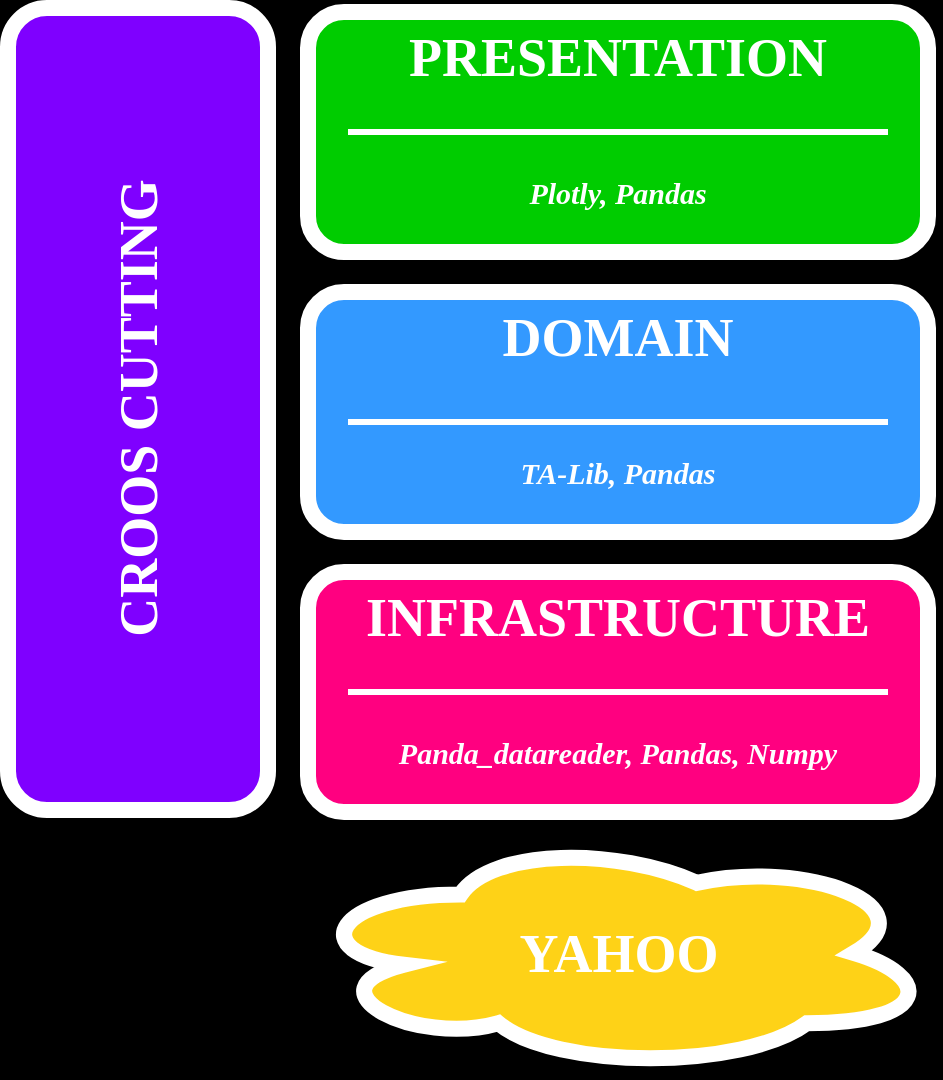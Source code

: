 <mxfile version="13.4.2" type="device"><diagram name="Page-1" id="12e1b939-464a-85fe-373e-61e167be1490"><mxGraphModel dx="1388" dy="779" grid="0" gridSize="10" guides="1" tooltips="1" connect="1" arrows="1" fold="1" page="1" pageScale="1.5" pageWidth="1169" pageHeight="826" background="#000000" math="0" shadow="0"><root><mxCell id="0"/><mxCell id="1" parent="0"/><mxCell id="XjtUbQFSR67jJ96YTwJv-2" value="PRESENTATION" style="whiteSpace=wrap;html=1;rounded=1;shadow=0;strokeWidth=8;fontSize=27;align=center;fillColor=#00CC00;strokeColor=#FFFFFF;fontFamily=Verdana;fontColor=#FFFFFF;verticalAlign=top;fontStyle=1" parent="1" vertex="1"><mxGeometry x="280" y="390" width="310" height="120" as="geometry"/></mxCell><mxCell id="XjtUbQFSR67jJ96YTwJv-4" value="DOMAIN" style="whiteSpace=wrap;html=1;rounded=1;shadow=0;strokeWidth=8;fontSize=27;align=center;fillColor=#3399ff;strokeColor=#FFFFFF;fontFamily=Verdana;fontColor=#FFFFFF;verticalAlign=top;fontStyle=1" parent="1" vertex="1"><mxGeometry x="280" y="530" width="310" height="120" as="geometry"/></mxCell><mxCell id="XjtUbQFSR67jJ96YTwJv-5" value="INFRASTRUCTURE" style="whiteSpace=wrap;html=1;rounded=1;shadow=0;strokeWidth=8;fontSize=27;align=center;fillColor=#FF0080;strokeColor=#FFFFFF;fontFamily=Verdana;fontColor=#FFFFFF;verticalAlign=top;fontStyle=1" parent="1" vertex="1"><mxGeometry x="280" y="670" width="310" height="120" as="geometry"/></mxCell><mxCell id="XjtUbQFSR67jJ96YTwJv-7" value="" style="line;strokeWidth=3;html=1;perimeter=backbonePerimeter;points=[];outlineConnect=0;fillColor=#0000FF;fontFamily=Verdana;fontSize=27;fontColor=#FFFFFF;strokeColor=#FFFFFF;" parent="1" vertex="1"><mxGeometry x="300" y="586" width="270" height="18" as="geometry"/></mxCell><mxCell id="XjtUbQFSR67jJ96YTwJv-10" value="" style="line;strokeWidth=3;html=1;perimeter=backbonePerimeter;points=[];outlineConnect=0;fillColor=#0000FF;fontFamily=Verdana;fontSize=27;fontColor=#FFFFFF;strokeColor=#FFFFFF;" parent="1" vertex="1"><mxGeometry x="300" y="720" width="270" height="20" as="geometry"/></mxCell><mxCell id="XjtUbQFSR67jJ96YTwJv-11" value="Panda_datareader, Pandas, Numpy" style="text;html=1;strokeColor=none;fillColor=none;align=center;verticalAlign=middle;whiteSpace=wrap;rounded=0;fontFamily=Verdana;fontSize=15;fontStyle=3;fontColor=#FFFFFF;" parent="1" vertex="1"><mxGeometry x="300" y="750" width="270" height="20" as="geometry"/></mxCell><mxCell id="XjtUbQFSR67jJ96YTwJv-12" value="" style="line;strokeWidth=3;html=1;perimeter=backbonePerimeter;points=[];outlineConnect=0;fillColor=#0000FF;fontFamily=Verdana;fontSize=27;fontColor=#FFFFFF;strokeColor=#FFFFFF;" parent="1" vertex="1"><mxGeometry x="300" y="440" width="270" height="20" as="geometry"/></mxCell><mxCell id="XjtUbQFSR67jJ96YTwJv-13" value="Plotly, Pandas" style="text;html=1;strokeColor=none;fillColor=none;align=center;verticalAlign=middle;whiteSpace=wrap;rounded=0;fontFamily=Verdana;fontSize=15;fontColor=#FFFFFF;fontStyle=3" parent="1" vertex="1"><mxGeometry x="300" y="470" width="270" height="20" as="geometry"/></mxCell><mxCell id="XjtUbQFSR67jJ96YTwJv-18" value="TA-Lib, Pandas" style="text;html=1;strokeColor=none;fillColor=none;align=center;verticalAlign=middle;whiteSpace=wrap;rounded=0;fontFamily=Verdana;fontSize=15;fontColor=#FFFFFF;fontStyle=3" parent="1" vertex="1"><mxGeometry x="300" y="611" width="270" height="18" as="geometry"/></mxCell><mxCell id="XjtUbQFSR67jJ96YTwJv-21" value="CROOS CUTTING" style="whiteSpace=wrap;html=1;rounded=1;shadow=0;strokeWidth=8;fontSize=27;align=center;fillColor=#7F00FF;strokeColor=#FFFFFF;fontFamily=Verdana;fontColor=#FFFFFF;horizontal=0;fontStyle=1" parent="1" vertex="1"><mxGeometry x="130" y="388" width="130" height="401" as="geometry"/></mxCell><mxCell id="XjtUbQFSR67jJ96YTwJv-22" value="YAHOO" style="ellipse;shape=cloud;whiteSpace=wrap;html=1;strokeColor=#FFFFFF;strokeWidth=8;fillColor=#FED217;fontFamily=Verdana;fontSize=27;fontColor=#FFFFFF;shadow=0;fontStyle=1" parent="1" vertex="1"><mxGeometry x="277.5" y="802" width="315" height="117" as="geometry"/></mxCell></root></mxGraphModel></diagram></mxfile>